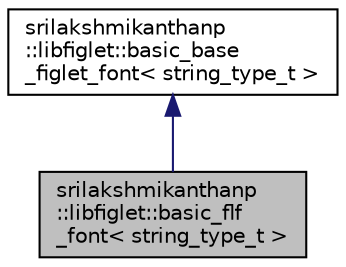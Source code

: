 digraph "srilakshmikanthanp::libfiglet::basic_flf_font&lt; string_type_t &gt;"
{
 // LATEX_PDF_SIZE
  edge [fontname="Helvetica",fontsize="10",labelfontname="Helvetica",labelfontsize="10"];
  node [fontname="Helvetica",fontsize="10",shape=record];
  Node1 [label="srilakshmikanthanp\l::libfiglet::basic_flf\l_font\< string_type_t \>",height=0.2,width=0.4,color="black", fillcolor="grey75", style="filled", fontcolor="black",tooltip="Figlet flf Font Type."];
  Node2 -> Node1 [dir="back",color="midnightblue",fontsize="10",style="solid",fontname="Helvetica"];
  Node2 [label="srilakshmikanthanp\l::libfiglet::basic_base\l_figlet_font\< string_type_t \>",height=0.2,width=0.4,color="black", fillcolor="white", style="filled",URL="$structsrilakshmikanthanp_1_1libfiglet_1_1basic__base__figlet__font.html",tooltip="Base Font Type for Figlet."];
}
